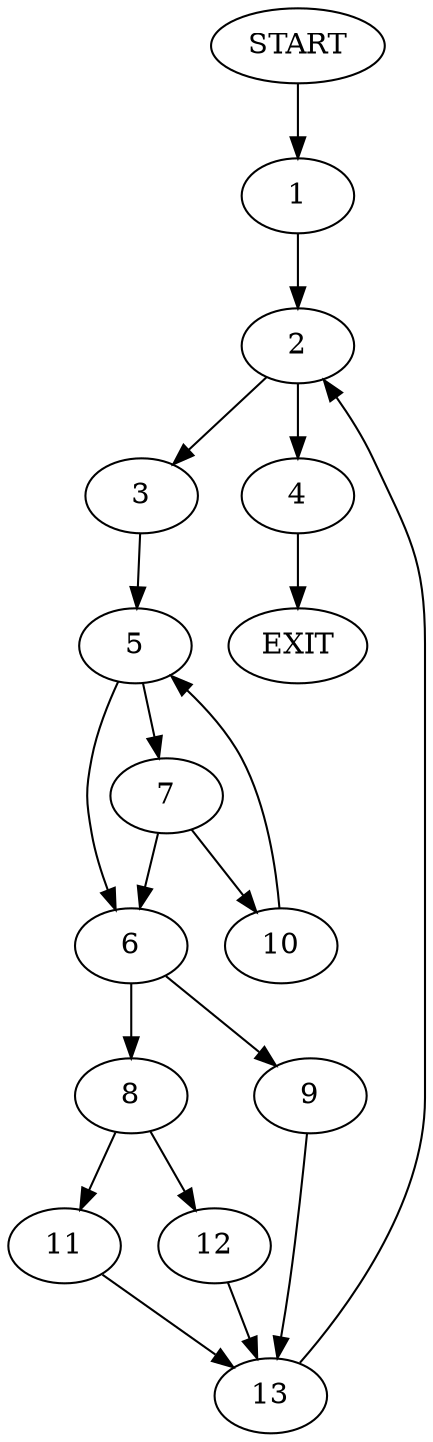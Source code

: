 digraph {
0 [label="START"]
14 [label="EXIT"]
0 -> 1
1 -> 2
2 -> 3
2 -> 4
3 -> 5
4 -> 14
5 -> 6
5 -> 7
6 -> 8
6 -> 9
7 -> 6
7 -> 10
10 -> 5
8 -> 11
8 -> 12
9 -> 13
13 -> 2
12 -> 13
11 -> 13
}
